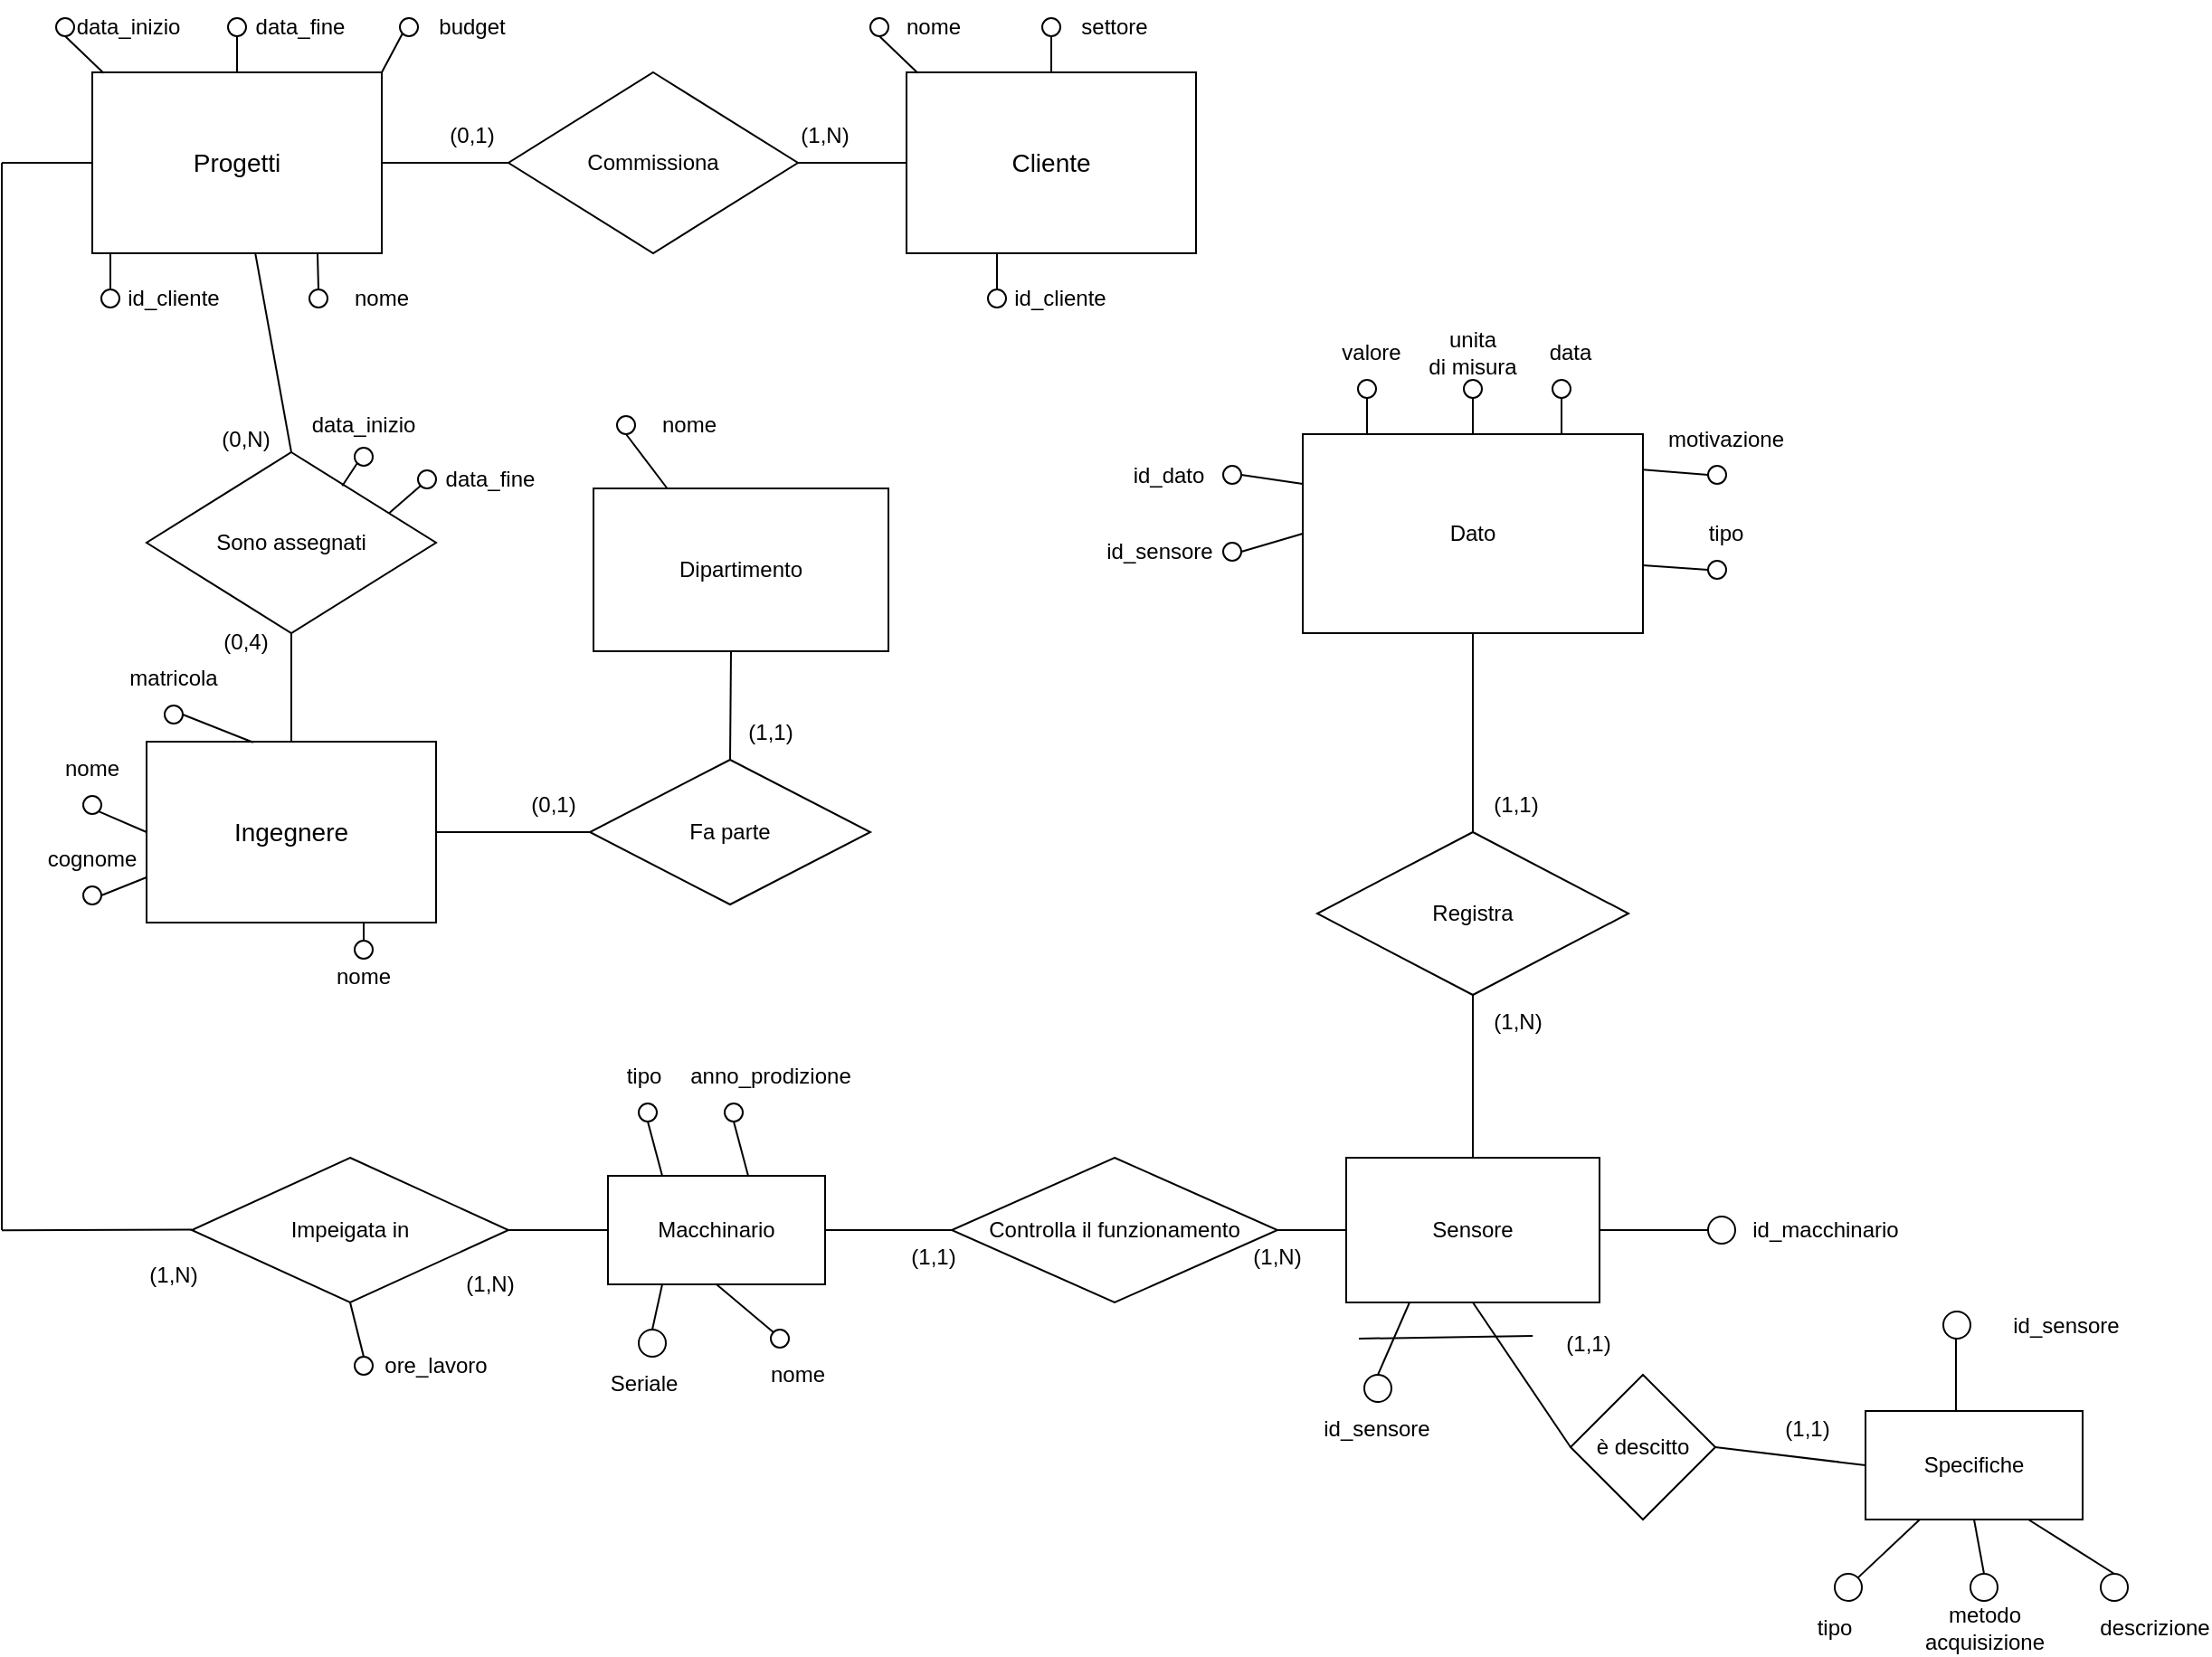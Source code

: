 <mxfile version="27.1.0">
  <diagram id="R2lEEEUBdFMjLlhIrx00" name="Page-1">
    <mxGraphModel dx="995" dy="1260" grid="1" gridSize="10" guides="1" tooltips="1" connect="1" arrows="1" fold="1" page="1" pageScale="1" pageWidth="850" pageHeight="1100" math="0" shadow="0" extFonts="Permanent Marker^https://fonts.googleapis.com/css?family=Permanent+Marker">
      <root>
        <mxCell id="0" />
        <mxCell id="1" parent="0" />
        <mxCell id="xODlBGkNjqvj4CVomSPa-1" value="&lt;font style=&quot;font-size: 14px;&quot;&gt;Progetti&lt;/font&gt;" style="rounded=0;whiteSpace=wrap;html=1;" parent="1" vertex="1">
          <mxGeometry x="60" y="50" width="160" height="100" as="geometry" />
        </mxCell>
        <mxCell id="xODlBGkNjqvj4CVomSPa-5" value="" style="ellipse;whiteSpace=wrap;html=1;aspect=fixed;fillColor=light-dark(#FFFFFF,#FFFFFF);" parent="1" vertex="1">
          <mxGeometry x="180" y="170" width="10" height="10" as="geometry" />
        </mxCell>
        <mxCell id="xODlBGkNjqvj4CVomSPa-7" value="" style="endArrow=none;html=1;rounded=0;entryX=0.5;entryY=0;entryDx=0;entryDy=0;exitX=0.778;exitY=0.997;exitDx=0;exitDy=0;exitPerimeter=0;" parent="1" source="xODlBGkNjqvj4CVomSPa-1" target="xODlBGkNjqvj4CVomSPa-5" edge="1">
          <mxGeometry width="50" height="50" relative="1" as="geometry">
            <mxPoint x="180" y="150" as="sourcePoint" />
            <mxPoint x="230" y="100" as="targetPoint" />
          </mxGeometry>
        </mxCell>
        <mxCell id="xODlBGkNjqvj4CVomSPa-8" value="nome" style="text;html=1;align=center;verticalAlign=middle;whiteSpace=wrap;rounded=0;" parent="1" vertex="1">
          <mxGeometry x="190" y="160" width="60" height="30" as="geometry" />
        </mxCell>
        <mxCell id="xODlBGkNjqvj4CVomSPa-9" value="" style="ellipse;whiteSpace=wrap;html=1;aspect=fixed;fillColor=light-dark(#FFFFFF,transparent);" parent="1" vertex="1">
          <mxGeometry x="40" y="20" width="10" height="10" as="geometry" />
        </mxCell>
        <mxCell id="xODlBGkNjqvj4CVomSPa-10" value="data_inizio" style="text;html=1;align=center;verticalAlign=middle;whiteSpace=wrap;rounded=0;" parent="1" vertex="1">
          <mxGeometry x="50" y="10" width="60" height="30" as="geometry" />
        </mxCell>
        <mxCell id="xODlBGkNjqvj4CVomSPa-11" value="" style="endArrow=none;html=1;rounded=0;entryX=0.039;entryY=0.004;entryDx=0;entryDy=0;entryPerimeter=0;exitX=0.5;exitY=1;exitDx=0;exitDy=0;" parent="1" source="xODlBGkNjqvj4CVomSPa-9" target="xODlBGkNjqvj4CVomSPa-1" edge="1">
          <mxGeometry width="50" height="50" relative="1" as="geometry">
            <mxPoint x="170" y="110" as="sourcePoint" />
            <mxPoint x="220" y="60" as="targetPoint" />
          </mxGeometry>
        </mxCell>
        <mxCell id="xODlBGkNjqvj4CVomSPa-12" value="" style="ellipse;whiteSpace=wrap;html=1;aspect=fixed;fillColor=light-dark(#FFFFFF,transparent);" parent="1" vertex="1">
          <mxGeometry x="135" y="20" width="10" height="10" as="geometry" />
        </mxCell>
        <mxCell id="xODlBGkNjqvj4CVomSPa-17" value="" style="endArrow=none;html=1;rounded=0;entryX=0.5;entryY=1;entryDx=0;entryDy=0;exitX=0.5;exitY=0;exitDx=0;exitDy=0;" parent="1" source="xODlBGkNjqvj4CVomSPa-1" target="xODlBGkNjqvj4CVomSPa-12" edge="1">
          <mxGeometry width="50" height="50" relative="1" as="geometry">
            <mxPoint x="140" y="70" as="sourcePoint" />
            <mxPoint x="190" y="20" as="targetPoint" />
          </mxGeometry>
        </mxCell>
        <mxCell id="xODlBGkNjqvj4CVomSPa-18" value="data_fine" style="text;html=1;align=center;verticalAlign=middle;whiteSpace=wrap;rounded=0;" parent="1" vertex="1">
          <mxGeometry x="145" y="10" width="60" height="30" as="geometry" />
        </mxCell>
        <mxCell id="xODlBGkNjqvj4CVomSPa-19" value="" style="ellipse;whiteSpace=wrap;html=1;aspect=fixed;fillColor=light-dark(#FFFFFF,transparent);" parent="1" vertex="1">
          <mxGeometry x="230" y="20" width="10" height="10" as="geometry" />
        </mxCell>
        <mxCell id="xODlBGkNjqvj4CVomSPa-20" value="" style="endArrow=none;html=1;rounded=0;entryX=0;entryY=1;entryDx=0;entryDy=0;" parent="1" target="xODlBGkNjqvj4CVomSPa-19" edge="1">
          <mxGeometry width="50" height="50" relative="1" as="geometry">
            <mxPoint x="220" y="50" as="sourcePoint" />
            <mxPoint x="250" y="30" as="targetPoint" />
          </mxGeometry>
        </mxCell>
        <mxCell id="xODlBGkNjqvj4CVomSPa-21" value="budget" style="text;html=1;align=center;verticalAlign=middle;whiteSpace=wrap;rounded=0;" parent="1" vertex="1">
          <mxGeometry x="240" y="10" width="60" height="30" as="geometry" />
        </mxCell>
        <mxCell id="xODlBGkNjqvj4CVomSPa-22" value="" style="ellipse;whiteSpace=wrap;html=1;aspect=fixed;fillColor=light-dark(#FFFFFF,transparent);" parent="1" vertex="1">
          <mxGeometry x="65" y="170" width="10" height="10" as="geometry" />
        </mxCell>
        <mxCell id="xODlBGkNjqvj4CVomSPa-23" value="id_cliente" style="text;html=1;align=center;verticalAlign=middle;whiteSpace=wrap;rounded=0;" parent="1" vertex="1">
          <mxGeometry x="75" y="160" width="60" height="30" as="geometry" />
        </mxCell>
        <mxCell id="xODlBGkNjqvj4CVomSPa-24" value="" style="endArrow=none;html=1;rounded=0;exitX=0.5;exitY=0;exitDx=0;exitDy=0;" parent="1" source="xODlBGkNjqvj4CVomSPa-22" edge="1">
          <mxGeometry width="50" height="50" relative="1" as="geometry">
            <mxPoint x="50" y="200" as="sourcePoint" />
            <mxPoint x="70" y="150" as="targetPoint" />
          </mxGeometry>
        </mxCell>
        <mxCell id="xODlBGkNjqvj4CVomSPa-25" value="Commissiona" style="rhombus;whiteSpace=wrap;html=1;" parent="1" vertex="1">
          <mxGeometry x="290" y="50" width="160" height="100" as="geometry" />
        </mxCell>
        <mxCell id="xODlBGkNjqvj4CVomSPa-26" value="" style="endArrow=none;html=1;rounded=0;entryX=0;entryY=0.5;entryDx=0;entryDy=0;" parent="1" source="xODlBGkNjqvj4CVomSPa-1" target="xODlBGkNjqvj4CVomSPa-25" edge="1">
          <mxGeometry width="50" height="50" relative="1" as="geometry">
            <mxPoint x="480" y="230" as="sourcePoint" />
            <mxPoint x="530" y="180" as="targetPoint" />
          </mxGeometry>
        </mxCell>
        <mxCell id="xODlBGkNjqvj4CVomSPa-30" value="(0,1)" style="text;strokeColor=none;align=center;fillColor=none;html=1;verticalAlign=middle;whiteSpace=wrap;rounded=0;" parent="1" vertex="1">
          <mxGeometry x="240" y="70" width="60" height="30" as="geometry" />
        </mxCell>
        <mxCell id="xODlBGkNjqvj4CVomSPa-31" value="&lt;span style=&quot;font-size: 14px;&quot;&gt;Cliente&lt;/span&gt;" style="rounded=0;whiteSpace=wrap;html=1;" parent="1" vertex="1">
          <mxGeometry x="510" y="50" width="160" height="100" as="geometry" />
        </mxCell>
        <mxCell id="xODlBGkNjqvj4CVomSPa-35" value="" style="ellipse;whiteSpace=wrap;html=1;aspect=fixed;fillColor=light-dark(#FFFFFF,transparent);" parent="1" vertex="1">
          <mxGeometry x="490" y="20" width="10" height="10" as="geometry" />
        </mxCell>
        <mxCell id="xODlBGkNjqvj4CVomSPa-36" value="" style="endArrow=none;html=1;rounded=0;entryX=0.039;entryY=0.004;entryDx=0;entryDy=0;entryPerimeter=0;exitX=0.5;exitY=1;exitDx=0;exitDy=0;" parent="1" source="xODlBGkNjqvj4CVomSPa-35" target="xODlBGkNjqvj4CVomSPa-31" edge="1">
          <mxGeometry width="50" height="50" relative="1" as="geometry">
            <mxPoint x="620" y="110" as="sourcePoint" />
            <mxPoint x="670" y="60" as="targetPoint" />
          </mxGeometry>
        </mxCell>
        <mxCell id="xODlBGkNjqvj4CVomSPa-37" value="" style="ellipse;whiteSpace=wrap;html=1;aspect=fixed;fillColor=light-dark(#FFFFFF,transparent);" parent="1" vertex="1">
          <mxGeometry x="585" y="20" width="10" height="10" as="geometry" />
        </mxCell>
        <mxCell id="xODlBGkNjqvj4CVomSPa-38" value="" style="endArrow=none;html=1;rounded=0;entryX=0.5;entryY=1;entryDx=0;entryDy=0;exitX=0.5;exitY=0;exitDx=0;exitDy=0;" parent="1" source="xODlBGkNjqvj4CVomSPa-31" target="xODlBGkNjqvj4CVomSPa-37" edge="1">
          <mxGeometry width="50" height="50" relative="1" as="geometry">
            <mxPoint x="590" y="70" as="sourcePoint" />
            <mxPoint x="640" y="20" as="targetPoint" />
          </mxGeometry>
        </mxCell>
        <mxCell id="xODlBGkNjqvj4CVomSPa-41" value="" style="ellipse;whiteSpace=wrap;html=1;aspect=fixed;fillColor=light-dark(#FFFFFF,#FFFFFF);" parent="1" vertex="1">
          <mxGeometry x="555" y="170" width="10" height="10" as="geometry" />
        </mxCell>
        <mxCell id="xODlBGkNjqvj4CVomSPa-42" value="id_cliente" style="text;html=1;align=center;verticalAlign=middle;whiteSpace=wrap;rounded=0;" parent="1" vertex="1">
          <mxGeometry x="565" y="160" width="60" height="30" as="geometry" />
        </mxCell>
        <mxCell id="xODlBGkNjqvj4CVomSPa-43" value="" style="endArrow=none;html=1;rounded=0;exitX=0.5;exitY=0;exitDx=0;exitDy=0;" parent="1" source="xODlBGkNjqvj4CVomSPa-41" edge="1">
          <mxGeometry width="50" height="50" relative="1" as="geometry">
            <mxPoint x="540" y="200" as="sourcePoint" />
            <mxPoint x="560" y="150" as="targetPoint" />
          </mxGeometry>
        </mxCell>
        <mxCell id="xODlBGkNjqvj4CVomSPa-44" value="nome" style="text;html=1;align=center;verticalAlign=middle;whiteSpace=wrap;rounded=0;" parent="1" vertex="1">
          <mxGeometry x="495" y="10" width="60" height="30" as="geometry" />
        </mxCell>
        <mxCell id="xODlBGkNjqvj4CVomSPa-45" value="settore" style="text;html=1;align=center;verticalAlign=middle;whiteSpace=wrap;rounded=0;" parent="1" vertex="1">
          <mxGeometry x="595" y="10" width="60" height="30" as="geometry" />
        </mxCell>
        <mxCell id="xODlBGkNjqvj4CVomSPa-46" value="" style="endArrow=none;html=1;rounded=0;entryX=1;entryY=0.5;entryDx=0;entryDy=0;exitX=0;exitY=0.5;exitDx=0;exitDy=0;" parent="1" source="xODlBGkNjqvj4CVomSPa-31" target="xODlBGkNjqvj4CVomSPa-25" edge="1">
          <mxGeometry width="50" height="50" relative="1" as="geometry">
            <mxPoint x="510" y="235" as="sourcePoint" />
            <mxPoint x="480" y="105" as="targetPoint" />
          </mxGeometry>
        </mxCell>
        <mxCell id="xODlBGkNjqvj4CVomSPa-47" value="(1,N)" style="text;strokeColor=none;align=center;fillColor=none;html=1;verticalAlign=middle;whiteSpace=wrap;rounded=0;" parent="1" vertex="1">
          <mxGeometry x="435" y="70" width="60" height="30" as="geometry" />
        </mxCell>
        <mxCell id="xODlBGkNjqvj4CVomSPa-49" value="Sono assegnati" style="rhombus;whiteSpace=wrap;html=1;" parent="1" vertex="1">
          <mxGeometry x="90" y="260" width="160" height="100" as="geometry" />
        </mxCell>
        <mxCell id="xODlBGkNjqvj4CVomSPa-52" value="" style="endArrow=none;html=1;rounded=0;exitX=0.5;exitY=0;exitDx=0;exitDy=0;entryX=0.563;entryY=0.999;entryDx=0;entryDy=0;entryPerimeter=0;" parent="1" source="xODlBGkNjqvj4CVomSPa-49" target="xODlBGkNjqvj4CVomSPa-1" edge="1">
          <mxGeometry width="50" height="50" relative="1" as="geometry">
            <mxPoint x="290" y="220" as="sourcePoint" />
            <mxPoint x="340" y="170" as="targetPoint" />
          </mxGeometry>
        </mxCell>
        <mxCell id="xODlBGkNjqvj4CVomSPa-53" value="&lt;span style=&quot;font-size: 14px;&quot;&gt;Ingegnere&lt;/span&gt;" style="rounded=0;whiteSpace=wrap;html=1;" parent="1" vertex="1">
          <mxGeometry x="90" y="420" width="160" height="100" as="geometry" />
        </mxCell>
        <mxCell id="xODlBGkNjqvj4CVomSPa-54" value="" style="ellipse;whiteSpace=wrap;html=1;aspect=fixed;fillColor=light-dark(#FFFFFF,transparent);" parent="1" vertex="1">
          <mxGeometry x="55" y="450" width="10" height="10" as="geometry" />
        </mxCell>
        <mxCell id="xODlBGkNjqvj4CVomSPa-55" value="" style="endArrow=none;html=1;rounded=0;entryX=0;entryY=0.5;entryDx=0;entryDy=0;exitX=1;exitY=1;exitDx=0;exitDy=0;" parent="1" source="xODlBGkNjqvj4CVomSPa-54" target="xODlBGkNjqvj4CVomSPa-53" edge="1">
          <mxGeometry width="50" height="50" relative="1" as="geometry">
            <mxPoint x="180" y="480" as="sourcePoint" />
            <mxPoint x="230" y="430" as="targetPoint" />
          </mxGeometry>
        </mxCell>
        <mxCell id="xODlBGkNjqvj4CVomSPa-56" value="" style="ellipse;whiteSpace=wrap;html=1;aspect=fixed;fillColor=light-dark(#FFFFFF,transparent);" parent="1" vertex="1">
          <mxGeometry x="55" y="500" width="10" height="10" as="geometry" />
        </mxCell>
        <mxCell id="xODlBGkNjqvj4CVomSPa-57" value="" style="endArrow=none;html=1;rounded=0;entryX=1;entryY=0.5;entryDx=0;entryDy=0;exitX=0;exitY=0.75;exitDx=0;exitDy=0;" parent="1" source="xODlBGkNjqvj4CVomSPa-53" target="xODlBGkNjqvj4CVomSPa-56" edge="1">
          <mxGeometry width="50" height="50" relative="1" as="geometry">
            <mxPoint x="150" y="440" as="sourcePoint" />
            <mxPoint x="200" y="390" as="targetPoint" />
          </mxGeometry>
        </mxCell>
        <mxCell id="xODlBGkNjqvj4CVomSPa-58" value="" style="ellipse;whiteSpace=wrap;html=1;aspect=fixed;fillColor=light-dark(#FFFFFF,#FFFFFF);" parent="1" vertex="1">
          <mxGeometry x="100" y="400" width="10" height="10" as="geometry" />
        </mxCell>
        <mxCell id="xODlBGkNjqvj4CVomSPa-59" value="" style="endArrow=none;html=1;rounded=0;entryX=0.361;entryY=0.004;entryDx=0;entryDy=0;entryPerimeter=0;exitX=1;exitY=0.5;exitDx=0;exitDy=0;" parent="1" source="xODlBGkNjqvj4CVomSPa-58" edge="1">
          <mxGeometry width="50" height="50" relative="1" as="geometry">
            <mxPoint x="150" y="400" as="sourcePoint" />
            <mxPoint x="148.88" y="420.4" as="targetPoint" />
          </mxGeometry>
        </mxCell>
        <mxCell id="xODlBGkNjqvj4CVomSPa-60" value="" style="endArrow=none;html=1;rounded=0;entryX=0.5;entryY=1;entryDx=0;entryDy=0;exitX=0.5;exitY=0;exitDx=0;exitDy=0;" parent="1" source="xODlBGkNjqvj4CVomSPa-53" target="xODlBGkNjqvj4CVomSPa-49" edge="1">
          <mxGeometry width="50" height="50" relative="1" as="geometry">
            <mxPoint x="150" y="380" as="sourcePoint" />
            <mxPoint x="200" y="330" as="targetPoint" />
          </mxGeometry>
        </mxCell>
        <mxCell id="xODlBGkNjqvj4CVomSPa-63" value="nome" style="text;html=1;align=center;verticalAlign=middle;whiteSpace=wrap;rounded=0;" parent="1" vertex="1">
          <mxGeometry x="30" y="420" width="60" height="30" as="geometry" />
        </mxCell>
        <mxCell id="xODlBGkNjqvj4CVomSPa-64" value="cognome" style="text;html=1;align=center;verticalAlign=middle;whiteSpace=wrap;rounded=0;" parent="1" vertex="1">
          <mxGeometry x="30" y="470" width="60" height="30" as="geometry" />
        </mxCell>
        <mxCell id="xODlBGkNjqvj4CVomSPa-65" value="matricola" style="text;html=1;align=center;verticalAlign=middle;whiteSpace=wrap;rounded=0;" parent="1" vertex="1">
          <mxGeometry x="75" y="370" width="60" height="30" as="geometry" />
        </mxCell>
        <mxCell id="xODlBGkNjqvj4CVomSPa-66" value="" style="ellipse;whiteSpace=wrap;html=1;aspect=fixed;fillColor=none;" parent="1" vertex="1">
          <mxGeometry x="205" y="530" width="10" height="10" as="geometry" />
        </mxCell>
        <mxCell id="xODlBGkNjqvj4CVomSPa-67" value="" style="endArrow=none;html=1;rounded=0;exitX=0.5;exitY=0;exitDx=0;exitDy=0;" parent="1" source="xODlBGkNjqvj4CVomSPa-66" edge="1">
          <mxGeometry width="50" height="50" relative="1" as="geometry">
            <mxPoint x="190" y="570" as="sourcePoint" />
            <mxPoint x="210" y="520" as="targetPoint" />
          </mxGeometry>
        </mxCell>
        <mxCell id="xODlBGkNjqvj4CVomSPa-68" value="nome" style="text;html=1;align=center;verticalAlign=middle;whiteSpace=wrap;rounded=0;" parent="1" vertex="1">
          <mxGeometry x="180" y="535" width="60" height="30" as="geometry" />
        </mxCell>
        <mxCell id="xODlBGkNjqvj4CVomSPa-69" value="Fa parte" style="rhombus;whiteSpace=wrap;html=1;" parent="1" vertex="1">
          <mxGeometry x="335" y="430" width="155" height="80" as="geometry" />
        </mxCell>
        <mxCell id="xODlBGkNjqvj4CVomSPa-70" value="" style="endArrow=none;html=1;rounded=0;exitX=1;exitY=0.5;exitDx=0;exitDy=0;entryX=0;entryY=0.5;entryDx=0;entryDy=0;" parent="1" source="xODlBGkNjqvj4CVomSPa-53" target="xODlBGkNjqvj4CVomSPa-69" edge="1">
          <mxGeometry width="50" height="50" relative="1" as="geometry">
            <mxPoint x="260" y="490" as="sourcePoint" />
            <mxPoint x="310" y="440" as="targetPoint" />
          </mxGeometry>
        </mxCell>
        <mxCell id="xODlBGkNjqvj4CVomSPa-71" value="" style="endArrow=none;html=1;rounded=0;exitX=0.5;exitY=0;exitDx=0;exitDy=0;" parent="1" source="xODlBGkNjqvj4CVomSPa-69" edge="1">
          <mxGeometry width="50" height="50" relative="1" as="geometry">
            <mxPoint x="450" y="380" as="sourcePoint" />
            <mxPoint x="413" y="370" as="targetPoint" />
          </mxGeometry>
        </mxCell>
        <mxCell id="xODlBGkNjqvj4CVomSPa-72" value="Dipartimento" style="rounded=0;whiteSpace=wrap;html=1;" parent="1" vertex="1">
          <mxGeometry x="337" y="280" width="163" height="90" as="geometry" />
        </mxCell>
        <mxCell id="xODlBGkNjqvj4CVomSPa-73" value="" style="ellipse;whiteSpace=wrap;html=1;aspect=fixed;fillColor=light-dark(#FFFFFF,#FFFFFF);" parent="1" vertex="1">
          <mxGeometry x="350" y="240" width="10" height="10" as="geometry" />
        </mxCell>
        <mxCell id="xODlBGkNjqvj4CVomSPa-74" value="nome" style="text;html=1;align=center;verticalAlign=middle;whiteSpace=wrap;rounded=0;" parent="1" vertex="1">
          <mxGeometry x="359.5" y="230" width="60" height="30" as="geometry" />
        </mxCell>
        <mxCell id="xODlBGkNjqvj4CVomSPa-75" value="" style="endArrow=none;html=1;rounded=0;entryX=0.5;entryY=1;entryDx=0;entryDy=0;exitX=0.25;exitY=0;exitDx=0;exitDy=0;" parent="1" source="xODlBGkNjqvj4CVomSPa-72" target="xODlBGkNjqvj4CVomSPa-73" edge="1">
          <mxGeometry width="50" height="50" relative="1" as="geometry">
            <mxPoint x="320" y="300" as="sourcePoint" />
            <mxPoint x="370" y="250" as="targetPoint" />
          </mxGeometry>
        </mxCell>
        <mxCell id="xODlBGkNjqvj4CVomSPa-81" value="" style="endArrow=none;html=1;rounded=0;" parent="1" edge="1">
          <mxGeometry width="50" height="50" relative="1" as="geometry">
            <mxPoint x="10" y="100" as="sourcePoint" />
            <mxPoint x="60" y="100" as="targetPoint" />
          </mxGeometry>
        </mxCell>
        <mxCell id="xODlBGkNjqvj4CVomSPa-82" value="" style="endArrow=none;html=1;rounded=0;" parent="1" edge="1">
          <mxGeometry width="50" height="50" relative="1" as="geometry">
            <mxPoint x="10" y="690" as="sourcePoint" />
            <mxPoint x="10" y="100" as="targetPoint" />
          </mxGeometry>
        </mxCell>
        <mxCell id="xODlBGkNjqvj4CVomSPa-83" value="" style="endArrow=none;html=1;rounded=0;" parent="1" edge="1">
          <mxGeometry width="50" height="50" relative="1" as="geometry">
            <mxPoint x="10" y="690.18" as="sourcePoint" />
            <mxPoint x="115" y="689.8" as="targetPoint" />
          </mxGeometry>
        </mxCell>
        <mxCell id="xODlBGkNjqvj4CVomSPa-84" value="Impeigata in" style="rhombus;whiteSpace=wrap;html=1;" parent="1" vertex="1">
          <mxGeometry x="115" y="650" width="175" height="80" as="geometry" />
        </mxCell>
        <mxCell id="xODlBGkNjqvj4CVomSPa-85" value="Macchinario" style="rounded=0;whiteSpace=wrap;html=1;" parent="1" vertex="1">
          <mxGeometry x="345" y="660" width="120" height="60" as="geometry" />
        </mxCell>
        <mxCell id="xODlBGkNjqvj4CVomSPa-87" value="" style="endArrow=none;html=1;rounded=0;exitX=1;exitY=0.5;exitDx=0;exitDy=0;entryX=0;entryY=0.5;entryDx=0;entryDy=0;" parent="1" source="xODlBGkNjqvj4CVomSPa-84" target="xODlBGkNjqvj4CVomSPa-85" edge="1">
          <mxGeometry width="50" height="50" relative="1" as="geometry">
            <mxPoint x="290" y="700" as="sourcePoint" />
            <mxPoint x="340" y="650" as="targetPoint" />
          </mxGeometry>
        </mxCell>
        <mxCell id="xODlBGkNjqvj4CVomSPa-88" value="" style="endArrow=none;html=1;rounded=0;entryX=0.5;entryY=1;entryDx=0;entryDy=0;" parent="1" target="xODlBGkNjqvj4CVomSPa-84" edge="1">
          <mxGeometry width="50" height="50" relative="1" as="geometry">
            <mxPoint x="210" y="760" as="sourcePoint" />
            <mxPoint x="205" y="730" as="targetPoint" />
          </mxGeometry>
        </mxCell>
        <mxCell id="xODlBGkNjqvj4CVomSPa-91" value="" style="ellipse;whiteSpace=wrap;html=1;aspect=fixed;fillColor=light-dark(#FFFFFF,transparent);" parent="1" vertex="1">
          <mxGeometry x="205" y="760" width="10" height="10" as="geometry" />
        </mxCell>
        <mxCell id="xODlBGkNjqvj4CVomSPa-92" value="ore_lavoro" style="text;html=1;align=center;verticalAlign=middle;whiteSpace=wrap;rounded=0;" parent="1" vertex="1">
          <mxGeometry x="220" y="750" width="60" height="30" as="geometry" />
        </mxCell>
        <mxCell id="xODlBGkNjqvj4CVomSPa-100" value="" style="ellipse;whiteSpace=wrap;html=1;aspect=fixed;fillColor=light-dark(#FFFFFF,#FFFFFF);" parent="1" vertex="1">
          <mxGeometry x="362" y="745" width="15" height="15" as="geometry" />
        </mxCell>
        <mxCell id="xODlBGkNjqvj4CVomSPa-101" value="Seriale" style="text;html=1;align=center;verticalAlign=middle;whiteSpace=wrap;rounded=0;" parent="1" vertex="1">
          <mxGeometry x="335" y="760" width="60" height="30" as="geometry" />
        </mxCell>
        <mxCell id="xODlBGkNjqvj4CVomSPa-102" value="" style="endArrow=none;html=1;rounded=0;entryX=0.25;entryY=1;entryDx=0;entryDy=0;exitX=0.5;exitY=0;exitDx=0;exitDy=0;" parent="1" source="xODlBGkNjqvj4CVomSPa-100" target="xODlBGkNjqvj4CVomSPa-85" edge="1">
          <mxGeometry width="50" height="50" relative="1" as="geometry">
            <mxPoint x="330" y="770" as="sourcePoint" />
            <mxPoint x="380" y="720" as="targetPoint" />
          </mxGeometry>
        </mxCell>
        <mxCell id="xODlBGkNjqvj4CVomSPa-103" value="" style="ellipse;whiteSpace=wrap;html=1;aspect=fixed;fillColor=light-dark(#FFFFFF,transparent);" parent="1" vertex="1">
          <mxGeometry x="435" y="745" width="10" height="10" as="geometry" />
        </mxCell>
        <mxCell id="xODlBGkNjqvj4CVomSPa-104" value="nome" style="text;html=1;align=center;verticalAlign=middle;whiteSpace=wrap;rounded=0;" parent="1" vertex="1">
          <mxGeometry x="420" y="755" width="60" height="30" as="geometry" />
        </mxCell>
        <mxCell id="xODlBGkNjqvj4CVomSPa-105" value="" style="endArrow=none;html=1;rounded=0;entryX=0.5;entryY=1;entryDx=0;entryDy=0;exitX=0;exitY=0;exitDx=0;exitDy=0;" parent="1" source="xODlBGkNjqvj4CVomSPa-103" target="xODlBGkNjqvj4CVomSPa-85" edge="1">
          <mxGeometry width="50" height="50" relative="1" as="geometry">
            <mxPoint x="420" y="750" as="sourcePoint" />
            <mxPoint x="430" y="720" as="targetPoint" />
          </mxGeometry>
        </mxCell>
        <mxCell id="xODlBGkNjqvj4CVomSPa-107" value="" style="ellipse;whiteSpace=wrap;html=1;aspect=fixed;fillColor=light-dark(#FFFFFF,transparent);" parent="1" vertex="1">
          <mxGeometry x="362" y="620" width="10" height="10" as="geometry" />
        </mxCell>
        <mxCell id="xODlBGkNjqvj4CVomSPa-108" value="" style="endArrow=none;html=1;rounded=0;entryX=0.5;entryY=1;entryDx=0;entryDy=0;exitX=0.25;exitY=0;exitDx=0;exitDy=0;" parent="1" source="xODlBGkNjqvj4CVomSPa-85" target="xODlBGkNjqvj4CVomSPa-107" edge="1">
          <mxGeometry width="50" height="50" relative="1" as="geometry">
            <mxPoint x="340" y="670" as="sourcePoint" />
            <mxPoint x="390" y="620" as="targetPoint" />
          </mxGeometry>
        </mxCell>
        <mxCell id="xODlBGkNjqvj4CVomSPa-109" value="tipo" style="text;strokeColor=none;align=center;fillColor=none;html=1;verticalAlign=middle;whiteSpace=wrap;rounded=0;" parent="1" vertex="1">
          <mxGeometry x="335" y="590" width="60" height="30" as="geometry" />
        </mxCell>
        <mxCell id="xODlBGkNjqvj4CVomSPa-112" value="" style="ellipse;whiteSpace=wrap;html=1;aspect=fixed;fillColor=light-dark(#FFFFFF,transparent);" parent="1" vertex="1">
          <mxGeometry x="409.5" y="620" width="10" height="10" as="geometry" />
        </mxCell>
        <mxCell id="xODlBGkNjqvj4CVomSPa-113" value="" style="endArrow=none;html=1;rounded=0;entryX=0.5;entryY=1;entryDx=0;entryDy=0;exitX=0.25;exitY=0;exitDx=0;exitDy=0;" parent="1" target="xODlBGkNjqvj4CVomSPa-112" edge="1">
          <mxGeometry width="50" height="50" relative="1" as="geometry">
            <mxPoint x="422.5" y="660" as="sourcePoint" />
            <mxPoint x="437.5" y="620" as="targetPoint" />
          </mxGeometry>
        </mxCell>
        <mxCell id="xODlBGkNjqvj4CVomSPa-114" value="anno_prodizione" style="text;strokeColor=none;align=center;fillColor=none;html=1;verticalAlign=middle;whiteSpace=wrap;rounded=0;" parent="1" vertex="1">
          <mxGeometry x="405" y="590" width="60" height="30" as="geometry" />
        </mxCell>
        <mxCell id="xODlBGkNjqvj4CVomSPa-115" value="Controlla il funzionamento" style="rhombus;whiteSpace=wrap;html=1;" parent="1" vertex="1">
          <mxGeometry x="535" y="650" width="180" height="80" as="geometry" />
        </mxCell>
        <mxCell id="xODlBGkNjqvj4CVomSPa-116" value="" style="endArrow=none;html=1;rounded=0;entryX=0;entryY=0.5;entryDx=0;entryDy=0;exitX=1;exitY=0.5;exitDx=0;exitDy=0;" parent="1" source="xODlBGkNjqvj4CVomSPa-85" target="xODlBGkNjqvj4CVomSPa-115" edge="1">
          <mxGeometry width="50" height="50" relative="1" as="geometry">
            <mxPoint x="450" y="710" as="sourcePoint" />
            <mxPoint x="500" y="660" as="targetPoint" />
          </mxGeometry>
        </mxCell>
        <mxCell id="xODlBGkNjqvj4CVomSPa-117" value="Sensore" style="rounded=0;whiteSpace=wrap;html=1;" parent="1" vertex="1">
          <mxGeometry x="753" y="650" width="140" height="80" as="geometry" />
        </mxCell>
        <mxCell id="xODlBGkNjqvj4CVomSPa-118" value="" style="endArrow=none;html=1;rounded=0;exitX=1;exitY=0.5;exitDx=0;exitDy=0;entryX=0;entryY=0.5;entryDx=0;entryDy=0;" parent="1" source="xODlBGkNjqvj4CVomSPa-115" target="xODlBGkNjqvj4CVomSPa-117" edge="1">
          <mxGeometry width="50" height="50" relative="1" as="geometry">
            <mxPoint x="750" y="720" as="sourcePoint" />
            <mxPoint x="800" y="670" as="targetPoint" />
          </mxGeometry>
        </mxCell>
        <mxCell id="xODlBGkNjqvj4CVomSPa-119" value="" style="ellipse;whiteSpace=wrap;html=1;aspect=fixed;fillColor=light-dark(#FFFFFF,#FFFFFF);" parent="1" vertex="1">
          <mxGeometry x="763" y="770" width="15" height="15" as="geometry" />
        </mxCell>
        <mxCell id="xODlBGkNjqvj4CVomSPa-120" value="id_sensore" style="text;html=1;align=center;verticalAlign=middle;whiteSpace=wrap;rounded=0;" parent="1" vertex="1">
          <mxGeometry x="740" y="785" width="60" height="30" as="geometry" />
        </mxCell>
        <mxCell id="xODlBGkNjqvj4CVomSPa-121" value="" style="endArrow=none;html=1;rounded=0;entryX=0.25;entryY=1;entryDx=0;entryDy=0;exitX=0.5;exitY=0;exitDx=0;exitDy=0;" parent="1" source="xODlBGkNjqvj4CVomSPa-119" target="xODlBGkNjqvj4CVomSPa-117" edge="1">
          <mxGeometry width="50" height="50" relative="1" as="geometry">
            <mxPoint x="773" y="780" as="sourcePoint" />
            <mxPoint x="823" y="730" as="targetPoint" />
          </mxGeometry>
        </mxCell>
        <mxCell id="xODlBGkNjqvj4CVomSPa-125" value="" style="ellipse;whiteSpace=wrap;html=1;aspect=fixed;fillColor=light-dark(#FFFFFF,transparent);" parent="1" vertex="1">
          <mxGeometry x="1023" y="880" width="15" height="15" as="geometry" />
        </mxCell>
        <mxCell id="xODlBGkNjqvj4CVomSPa-127" value="tipo" style="text;html=1;align=center;verticalAlign=middle;whiteSpace=wrap;rounded=0;" parent="1" vertex="1">
          <mxGeometry x="993" y="895" width="60" height="30" as="geometry" />
        </mxCell>
        <mxCell id="xODlBGkNjqvj4CVomSPa-129" value="" style="ellipse;whiteSpace=wrap;html=1;aspect=fixed;fillColor=light-dark(#FFFFFF,transparent);" parent="1" vertex="1">
          <mxGeometry x="1098" y="880" width="15" height="15" as="geometry" />
        </mxCell>
        <mxCell id="xODlBGkNjqvj4CVomSPa-130" value="metodo&lt;div&gt;acquisizione&lt;/div&gt;" style="text;html=1;align=center;verticalAlign=middle;whiteSpace=wrap;rounded=0;" parent="1" vertex="1">
          <mxGeometry x="1075.5" y="895" width="60" height="30" as="geometry" />
        </mxCell>
        <mxCell id="xODlBGkNjqvj4CVomSPa-132" value="" style="ellipse;whiteSpace=wrap;html=1;aspect=fixed;fillColor=light-dark(#FFFFFF,transparent);" parent="1" vertex="1">
          <mxGeometry x="1170" y="880" width="15" height="15" as="geometry" />
        </mxCell>
        <mxCell id="xODlBGkNjqvj4CVomSPa-133" value="descrizione" style="text;html=1;align=center;verticalAlign=middle;whiteSpace=wrap;rounded=0;" parent="1" vertex="1">
          <mxGeometry x="1170" y="895" width="60" height="30" as="geometry" />
        </mxCell>
        <mxCell id="xODlBGkNjqvj4CVomSPa-134" value="" style="ellipse;whiteSpace=wrap;html=1;aspect=fixed;fillColor=none;" parent="1" vertex="1">
          <mxGeometry x="953" y="682.5" width="15" height="15" as="geometry" />
        </mxCell>
        <mxCell id="xODlBGkNjqvj4CVomSPa-135" value="id_macchinario" style="text;html=1;align=center;verticalAlign=middle;whiteSpace=wrap;rounded=0;" parent="1" vertex="1">
          <mxGeometry x="983" y="675" width="69.5" height="30" as="geometry" />
        </mxCell>
        <mxCell id="xODlBGkNjqvj4CVomSPa-136" value="" style="endArrow=none;html=1;rounded=0;entryX=1;entryY=0.5;entryDx=0;entryDy=0;exitX=0;exitY=0.5;exitDx=0;exitDy=0;" parent="1" source="xODlBGkNjqvj4CVomSPa-134" target="xODlBGkNjqvj4CVomSPa-117" edge="1">
          <mxGeometry width="50" height="50" relative="1" as="geometry">
            <mxPoint x="1026" y="740" as="sourcePoint" />
            <mxPoint x="1051" y="690" as="targetPoint" />
          </mxGeometry>
        </mxCell>
        <mxCell id="xODlBGkNjqvj4CVomSPa-137" value="Registra" style="rhombus;whiteSpace=wrap;html=1;" parent="1" vertex="1">
          <mxGeometry x="737" y="470" width="172" height="90" as="geometry" />
        </mxCell>
        <mxCell id="xODlBGkNjqvj4CVomSPa-138" value="" style="endArrow=none;html=1;rounded=0;entryX=0.5;entryY=1;entryDx=0;entryDy=0;exitX=0.5;exitY=0;exitDx=0;exitDy=0;" parent="1" source="xODlBGkNjqvj4CVomSPa-117" target="xODlBGkNjqvj4CVomSPa-137" edge="1">
          <mxGeometry width="50" height="50" relative="1" as="geometry">
            <mxPoint x="730" y="590" as="sourcePoint" />
            <mxPoint x="780" y="540" as="targetPoint" />
          </mxGeometry>
        </mxCell>
        <mxCell id="xODlBGkNjqvj4CVomSPa-139" value="Dato" style="rounded=0;whiteSpace=wrap;html=1;" parent="1" vertex="1">
          <mxGeometry x="729" y="250" width="188" height="110" as="geometry" />
        </mxCell>
        <mxCell id="xODlBGkNjqvj4CVomSPa-140" value="" style="endArrow=none;html=1;rounded=0;entryX=0.5;entryY=1;entryDx=0;entryDy=0;exitX=0.5;exitY=0;exitDx=0;exitDy=0;" parent="1" source="xODlBGkNjqvj4CVomSPa-137" target="xODlBGkNjqvj4CVomSPa-139" edge="1">
          <mxGeometry width="50" height="50" relative="1" as="geometry">
            <mxPoint x="780" y="410" as="sourcePoint" />
            <mxPoint x="830" y="360" as="targetPoint" />
          </mxGeometry>
        </mxCell>
        <mxCell id="xODlBGkNjqvj4CVomSPa-143" value="" style="ellipse;whiteSpace=wrap;html=1;aspect=fixed;fillColor=light-dark(#FFFFFF,transparent);" parent="1" vertex="1">
          <mxGeometry x="759.5" y="220" width="10" height="10" as="geometry" />
        </mxCell>
        <mxCell id="xODlBGkNjqvj4CVomSPa-144" value="" style="endArrow=none;html=1;rounded=0;entryX=0.5;entryY=1;entryDx=0;entryDy=0;exitX=0.5;exitY=0;exitDx=0;exitDy=0;" parent="1" target="xODlBGkNjqvj4CVomSPa-143" edge="1">
          <mxGeometry width="50" height="50" relative="1" as="geometry">
            <mxPoint x="764.5" y="250" as="sourcePoint" />
            <mxPoint x="814.5" y="220" as="targetPoint" />
          </mxGeometry>
        </mxCell>
        <mxCell id="xODlBGkNjqvj4CVomSPa-145" value="valore" style="text;html=1;align=center;verticalAlign=middle;whiteSpace=wrap;rounded=0;" parent="1" vertex="1">
          <mxGeometry x="737" y="190" width="60" height="30" as="geometry" />
        </mxCell>
        <mxCell id="xODlBGkNjqvj4CVomSPa-146" value="" style="ellipse;whiteSpace=wrap;html=1;aspect=fixed;fillColor=light-dark(#FFFFFF,transparent);" parent="1" vertex="1">
          <mxGeometry x="818" y="220" width="10" height="10" as="geometry" />
        </mxCell>
        <mxCell id="xODlBGkNjqvj4CVomSPa-147" value="" style="endArrow=none;html=1;rounded=0;entryX=0.5;entryY=1;entryDx=0;entryDy=0;exitX=0.5;exitY=0;exitDx=0;exitDy=0;" parent="1" target="xODlBGkNjqvj4CVomSPa-146" edge="1">
          <mxGeometry width="50" height="50" relative="1" as="geometry">
            <mxPoint x="823" y="250" as="sourcePoint" />
            <mxPoint x="873" y="220" as="targetPoint" />
          </mxGeometry>
        </mxCell>
        <mxCell id="xODlBGkNjqvj4CVomSPa-148" value="unita&lt;div&gt;di misura&lt;/div&gt;" style="text;html=1;align=center;verticalAlign=middle;whiteSpace=wrap;rounded=0;" parent="1" vertex="1">
          <mxGeometry x="793" y="190" width="60" height="30" as="geometry" />
        </mxCell>
        <mxCell id="xODlBGkNjqvj4CVomSPa-149" value="" style="ellipse;whiteSpace=wrap;html=1;aspect=fixed;fillColor=light-dark(#FFFFFF,transparent);" parent="1" vertex="1">
          <mxGeometry x="867" y="220" width="10" height="10" as="geometry" />
        </mxCell>
        <mxCell id="xODlBGkNjqvj4CVomSPa-150" value="" style="endArrow=none;html=1;rounded=0;entryX=0.5;entryY=1;entryDx=0;entryDy=0;exitX=0.5;exitY=0;exitDx=0;exitDy=0;" parent="1" target="xODlBGkNjqvj4CVomSPa-149" edge="1">
          <mxGeometry width="50" height="50" relative="1" as="geometry">
            <mxPoint x="872" y="250" as="sourcePoint" />
            <mxPoint x="922" y="220" as="targetPoint" />
          </mxGeometry>
        </mxCell>
        <mxCell id="xODlBGkNjqvj4CVomSPa-151" value="data" style="text;html=1;align=center;verticalAlign=middle;whiteSpace=wrap;rounded=0;" parent="1" vertex="1">
          <mxGeometry x="847" y="190" width="60" height="30" as="geometry" />
        </mxCell>
        <mxCell id="xODlBGkNjqvj4CVomSPa-160" value="" style="ellipse;whiteSpace=wrap;html=1;aspect=fixed;fillColor=light-dark(#FFFFFF,transparent);" parent="1" vertex="1">
          <mxGeometry x="205" y="257.5" width="10" height="10" as="geometry" />
        </mxCell>
        <mxCell id="xODlBGkNjqvj4CVomSPa-161" value="data_inizio" style="text;html=1;align=center;verticalAlign=middle;whiteSpace=wrap;rounded=0;" parent="1" vertex="1">
          <mxGeometry x="180" y="230" width="60" height="30" as="geometry" />
        </mxCell>
        <mxCell id="xODlBGkNjqvj4CVomSPa-162" value="" style="endArrow=none;html=1;rounded=0;entryX=0;entryY=1;entryDx=0;entryDy=0;exitX=0.676;exitY=0.186;exitDx=0;exitDy=0;exitPerimeter=0;" parent="1" source="xODlBGkNjqvj4CVomSPa-49" target="xODlBGkNjqvj4CVomSPa-160" edge="1">
          <mxGeometry width="50" height="50" relative="1" as="geometry">
            <mxPoint x="229" y="280" as="sourcePoint" />
            <mxPoint x="240" y="280" as="targetPoint" />
          </mxGeometry>
        </mxCell>
        <mxCell id="xODlBGkNjqvj4CVomSPa-163" value="" style="ellipse;whiteSpace=wrap;html=1;aspect=fixed;fillColor=light-dark(#FFFFFF,transparent);" parent="1" vertex="1">
          <mxGeometry x="240" y="270" width="10" height="10" as="geometry" />
        </mxCell>
        <mxCell id="xODlBGkNjqvj4CVomSPa-164" value="data_fine" style="text;html=1;align=center;verticalAlign=middle;whiteSpace=wrap;rounded=0;" parent="1" vertex="1">
          <mxGeometry x="250" y="260" width="60" height="30" as="geometry" />
        </mxCell>
        <mxCell id="xODlBGkNjqvj4CVomSPa-165" value="" style="endArrow=none;html=1;rounded=0;entryX=0;entryY=1;entryDx=0;entryDy=0;exitX=0.839;exitY=0.335;exitDx=0;exitDy=0;exitPerimeter=0;" parent="1" source="xODlBGkNjqvj4CVomSPa-49" target="xODlBGkNjqvj4CVomSPa-163" edge="1">
          <mxGeometry width="50" height="50" relative="1" as="geometry">
            <mxPoint x="289" y="310" as="sourcePoint" />
            <mxPoint x="300" y="310" as="targetPoint" />
          </mxGeometry>
        </mxCell>
        <mxCell id="xODlBGkNjqvj4CVomSPa-166" value="" style="ellipse;whiteSpace=wrap;html=1;aspect=fixed;fillColor=light-dark(#FFFFFF,#FFFFFF);" parent="1" vertex="1">
          <mxGeometry x="685" y="267.5" width="10" height="10" as="geometry" />
        </mxCell>
        <mxCell id="xODlBGkNjqvj4CVomSPa-167" value="id_dato" style="text;html=1;align=center;verticalAlign=middle;whiteSpace=wrap;rounded=0;" parent="1" vertex="1">
          <mxGeometry x="625" y="257.5" width="60" height="30" as="geometry" />
        </mxCell>
        <mxCell id="xODlBGkNjqvj4CVomSPa-170" value="" style="endArrow=none;html=1;rounded=0;entryX=1;entryY=0.5;entryDx=0;entryDy=0;exitX=0;exitY=0.25;exitDx=0;exitDy=0;" parent="1" source="xODlBGkNjqvj4CVomSPa-139" target="xODlBGkNjqvj4CVomSPa-166" edge="1">
          <mxGeometry width="50" height="50" relative="1" as="geometry">
            <mxPoint x="660" y="340" as="sourcePoint" />
            <mxPoint x="710" y="290" as="targetPoint" />
          </mxGeometry>
        </mxCell>
        <mxCell id="xODlBGkNjqvj4CVomSPa-171" value="" style="ellipse;whiteSpace=wrap;html=1;aspect=fixed;fillColor=light-dark(#FFFFFF,transparent);" parent="1" vertex="1">
          <mxGeometry x="685" y="310" width="10" height="10" as="geometry" />
        </mxCell>
        <mxCell id="xODlBGkNjqvj4CVomSPa-172" value="id_sensore" style="text;html=1;align=center;verticalAlign=middle;whiteSpace=wrap;rounded=0;" parent="1" vertex="1">
          <mxGeometry x="620" y="300" width="60" height="30" as="geometry" />
        </mxCell>
        <mxCell id="xODlBGkNjqvj4CVomSPa-173" value="" style="endArrow=none;html=1;rounded=0;entryX=1;entryY=0.5;entryDx=0;entryDy=0;exitX=0;exitY=0.5;exitDx=0;exitDy=0;" parent="1" source="xODlBGkNjqvj4CVomSPa-139" target="xODlBGkNjqvj4CVomSPa-171" edge="1">
          <mxGeometry width="50" height="50" relative="1" as="geometry">
            <mxPoint x="679" y="370" as="sourcePoint" />
            <mxPoint x="690" y="370" as="targetPoint" />
          </mxGeometry>
        </mxCell>
        <mxCell id="xODlBGkNjqvj4CVomSPa-175" value="" style="endArrow=none;html=1;rounded=0;exitX=1;exitY=0.178;exitDx=0;exitDy=0;exitPerimeter=0;entryX=0;entryY=0.5;entryDx=0;entryDy=0;" parent="1" source="xODlBGkNjqvj4CVomSPa-139" target="xODlBGkNjqvj4CVomSPa-176" edge="1">
          <mxGeometry width="50" height="50" relative="1" as="geometry">
            <mxPoint x="920" y="270" as="sourcePoint" />
            <mxPoint x="951.89" y="270" as="targetPoint" />
          </mxGeometry>
        </mxCell>
        <mxCell id="xODlBGkNjqvj4CVomSPa-176" value="" style="ellipse;whiteSpace=wrap;html=1;aspect=fixed;fillColor=light-dark(#FFFFFF,transparent);" parent="1" vertex="1">
          <mxGeometry x="953" y="267.5" width="10" height="10" as="geometry" />
        </mxCell>
        <mxCell id="xODlBGkNjqvj4CVomSPa-177" value="motivazione" style="text;strokeColor=none;align=center;fillColor=none;html=1;verticalAlign=middle;whiteSpace=wrap;rounded=0;" parent="1" vertex="1">
          <mxGeometry x="933" y="237.5" width="60" height="30" as="geometry" />
        </mxCell>
        <mxCell id="0AhAJkVNfdJjKYdBAQLr-8" value="(1,N)" style="text;strokeColor=none;align=center;fillColor=none;html=1;verticalAlign=middle;whiteSpace=wrap;rounded=0;" parent="1" vertex="1">
          <mxGeometry x="75" y="700" width="60" height="30" as="geometry" />
        </mxCell>
        <mxCell id="0AhAJkVNfdJjKYdBAQLr-9" value="(1,N)" style="text;strokeColor=none;align=center;fillColor=none;html=1;verticalAlign=middle;whiteSpace=wrap;rounded=0;" parent="1" vertex="1">
          <mxGeometry x="250" y="705" width="60" height="30" as="geometry" />
        </mxCell>
        <mxCell id="0AhAJkVNfdJjKYdBAQLr-10" value="(1,N)" style="text;strokeColor=none;align=center;fillColor=none;html=1;verticalAlign=middle;whiteSpace=wrap;rounded=0;" parent="1" vertex="1">
          <mxGeometry x="685" y="685" width="60" height="40" as="geometry" />
        </mxCell>
        <mxCell id="0AhAJkVNfdJjKYdBAQLr-11" value="(1,1)" style="text;strokeColor=none;align=center;fillColor=none;html=1;verticalAlign=middle;whiteSpace=wrap;rounded=0;" parent="1" vertex="1">
          <mxGeometry x="495" y="690" width="60" height="30" as="geometry" />
        </mxCell>
        <mxCell id="0AhAJkVNfdJjKYdBAQLr-12" value="(0,1)" style="text;strokeColor=none;align=center;fillColor=none;html=1;verticalAlign=middle;whiteSpace=wrap;rounded=0;" parent="1" vertex="1">
          <mxGeometry x="285" y="440" width="60" height="30" as="geometry" />
        </mxCell>
        <mxCell id="0AhAJkVNfdJjKYdBAQLr-13" value="(1,1)" style="text;strokeColor=none;align=center;fillColor=none;html=1;verticalAlign=middle;whiteSpace=wrap;rounded=0;" parent="1" vertex="1">
          <mxGeometry x="405" y="400" width="60" height="30" as="geometry" />
        </mxCell>
        <mxCell id="0AhAJkVNfdJjKYdBAQLr-14" value="(1,N)" style="text;strokeColor=none;align=center;fillColor=none;html=1;verticalAlign=middle;whiteSpace=wrap;rounded=0;" parent="1" vertex="1">
          <mxGeometry x="818" y="560" width="60" height="30" as="geometry" />
        </mxCell>
        <mxCell id="0AhAJkVNfdJjKYdBAQLr-15" value="(1,1)" style="text;strokeColor=none;align=center;fillColor=none;html=1;verticalAlign=middle;whiteSpace=wrap;rounded=0;" parent="1" vertex="1">
          <mxGeometry x="817" y="440" width="60" height="30" as="geometry" />
        </mxCell>
        <mxCell id="0AhAJkVNfdJjKYdBAQLr-16" value="(0,N)" style="text;strokeColor=none;align=center;fillColor=none;html=1;verticalAlign=middle;whiteSpace=wrap;rounded=0;" parent="1" vertex="1">
          <mxGeometry x="115" y="237.5" width="60" height="30" as="geometry" />
        </mxCell>
        <mxCell id="0AhAJkVNfdJjKYdBAQLr-17" value="(0,4)" style="text;strokeColor=none;align=center;fillColor=none;html=1;verticalAlign=middle;whiteSpace=wrap;rounded=0;" parent="1" vertex="1">
          <mxGeometry x="115" y="350" width="60" height="30" as="geometry" />
        </mxCell>
        <mxCell id="_JspUdwKTRQ0M5dXFDfT-9" value="" style="endArrow=none;html=1;rounded=0;exitX=1;exitY=0.178;exitDx=0;exitDy=0;exitPerimeter=0;entryX=0;entryY=0.5;entryDx=0;entryDy=0;" parent="1" target="_JspUdwKTRQ0M5dXFDfT-10" edge="1">
          <mxGeometry width="50" height="50" relative="1" as="geometry">
            <mxPoint x="917" y="322.5" as="sourcePoint" />
            <mxPoint x="951.89" y="322.5" as="targetPoint" />
          </mxGeometry>
        </mxCell>
        <mxCell id="_JspUdwKTRQ0M5dXFDfT-10" value="" style="ellipse;whiteSpace=wrap;html=1;aspect=fixed;fillColor=light-dark(#FFFFFF,transparent);" parent="1" vertex="1">
          <mxGeometry x="953" y="320" width="10" height="10" as="geometry" />
        </mxCell>
        <mxCell id="_JspUdwKTRQ0M5dXFDfT-11" value="tipo" style="text;strokeColor=none;align=center;fillColor=none;html=1;verticalAlign=middle;whiteSpace=wrap;rounded=0;" parent="1" vertex="1">
          <mxGeometry x="933" y="290" width="60" height="30" as="geometry" />
        </mxCell>
        <mxCell id="2crQd57JzAx7nFSJGWL--1" value="Specifiche" style="rounded=0;whiteSpace=wrap;html=1;" vertex="1" parent="1">
          <mxGeometry x="1040" y="790" width="120" height="60" as="geometry" />
        </mxCell>
        <mxCell id="2crQd57JzAx7nFSJGWL--2" value="" style="endArrow=none;html=1;rounded=0;fontSize=12;startSize=8;endSize=8;curved=1;entryX=0.25;entryY=1;entryDx=0;entryDy=0;exitX=1;exitY=0;exitDx=0;exitDy=0;" edge="1" parent="1" source="xODlBGkNjqvj4CVomSPa-125" target="2crQd57JzAx7nFSJGWL--1">
          <mxGeometry width="50" height="50" relative="1" as="geometry">
            <mxPoint x="1020" y="905" as="sourcePoint" />
            <mxPoint x="1070" y="855" as="targetPoint" />
          </mxGeometry>
        </mxCell>
        <mxCell id="2crQd57JzAx7nFSJGWL--3" value="" style="endArrow=none;html=1;rounded=0;fontSize=12;startSize=8;endSize=8;curved=1;entryX=0.5;entryY=1;entryDx=0;entryDy=0;exitX=0.5;exitY=0;exitDx=0;exitDy=0;" edge="1" parent="1" source="xODlBGkNjqvj4CVomSPa-129" target="2crQd57JzAx7nFSJGWL--1">
          <mxGeometry width="50" height="50" relative="1" as="geometry">
            <mxPoint x="1070" y="895" as="sourcePoint" />
            <mxPoint x="1120" y="845" as="targetPoint" />
          </mxGeometry>
        </mxCell>
        <mxCell id="2crQd57JzAx7nFSJGWL--4" value="" style="endArrow=none;html=1;rounded=0;fontSize=12;startSize=8;endSize=8;curved=1;entryX=0.75;entryY=1;entryDx=0;entryDy=0;exitX=0.5;exitY=0;exitDx=0;exitDy=0;" edge="1" parent="1" source="xODlBGkNjqvj4CVomSPa-132" target="2crQd57JzAx7nFSJGWL--1">
          <mxGeometry width="50" height="50" relative="1" as="geometry">
            <mxPoint x="1140" y="905" as="sourcePoint" />
            <mxPoint x="1190" y="855" as="targetPoint" />
          </mxGeometry>
        </mxCell>
        <mxCell id="2crQd57JzAx7nFSJGWL--5" value="" style="endArrow=none;html=1;rounded=0;fontSize=12;startSize=8;endSize=8;curved=1;entryX=0.5;entryY=1;entryDx=0;entryDy=0;exitX=0;exitY=0.5;exitDx=0;exitDy=0;" edge="1" parent="1" source="2crQd57JzAx7nFSJGWL--6" target="xODlBGkNjqvj4CVomSPa-117">
          <mxGeometry width="50" height="50" relative="1" as="geometry">
            <mxPoint x="860" y="790" as="sourcePoint" />
            <mxPoint x="890" y="740" as="targetPoint" />
          </mxGeometry>
        </mxCell>
        <mxCell id="2crQd57JzAx7nFSJGWL--6" value="è descitto" style="rhombus;whiteSpace=wrap;html=1;" vertex="1" parent="1">
          <mxGeometry x="877" y="770" width="80" height="80" as="geometry" />
        </mxCell>
        <mxCell id="2crQd57JzAx7nFSJGWL--7" value="" style="endArrow=none;html=1;rounded=0;fontSize=12;startSize=8;endSize=8;curved=1;exitX=1;exitY=0.5;exitDx=0;exitDy=0;entryX=0;entryY=0.5;entryDx=0;entryDy=0;" edge="1" parent="1" source="2crQd57JzAx7nFSJGWL--6" target="2crQd57JzAx7nFSJGWL--1">
          <mxGeometry width="50" height="50" relative="1" as="geometry">
            <mxPoint x="970" y="820" as="sourcePoint" />
            <mxPoint x="1020" y="770" as="targetPoint" />
          </mxGeometry>
        </mxCell>
        <mxCell id="2crQd57JzAx7nFSJGWL--8" value="(1,1)" style="text;strokeColor=none;align=center;fillColor=none;html=1;verticalAlign=middle;whiteSpace=wrap;rounded=0;" vertex="1" parent="1">
          <mxGeometry x="857" y="737.5" width="60" height="30" as="geometry" />
        </mxCell>
        <mxCell id="2crQd57JzAx7nFSJGWL--9" value="(1,1)" style="text;strokeColor=none;align=center;fillColor=none;html=1;verticalAlign=middle;whiteSpace=wrap;rounded=0;" vertex="1" parent="1">
          <mxGeometry x="978" y="785" width="60" height="30" as="geometry" />
        </mxCell>
        <mxCell id="2crQd57JzAx7nFSJGWL--10" value="" style="endArrow=none;html=1;rounded=0;fontSize=12;startSize=8;endSize=8;curved=1;entryX=-0.015;entryY=0.365;entryDx=0;entryDy=0;entryPerimeter=0;" edge="1" parent="1" target="2crQd57JzAx7nFSJGWL--8">
          <mxGeometry width="50" height="50" relative="1" as="geometry">
            <mxPoint x="760" y="750" as="sourcePoint" />
            <mxPoint x="850" y="740" as="targetPoint" />
          </mxGeometry>
        </mxCell>
        <mxCell id="2crQd57JzAx7nFSJGWL--11" value="" style="endArrow=none;html=1;rounded=0;fontSize=12;startSize=8;endSize=8;curved=1;" edge="1" parent="1">
          <mxGeometry width="50" height="50" relative="1" as="geometry">
            <mxPoint x="1090" y="790" as="sourcePoint" />
            <mxPoint x="1090" y="750" as="targetPoint" />
          </mxGeometry>
        </mxCell>
        <mxCell id="2crQd57JzAx7nFSJGWL--12" value="" style="ellipse;whiteSpace=wrap;html=1;aspect=fixed;fillColor=none;" vertex="1" parent="1">
          <mxGeometry x="1083" y="735" width="15" height="15" as="geometry" />
        </mxCell>
        <mxCell id="2crQd57JzAx7nFSJGWL--13" value="id_sensore" style="text;html=1;align=center;verticalAlign=middle;whiteSpace=wrap;rounded=0;" vertex="1" parent="1">
          <mxGeometry x="1115.5" y="727.5" width="69.5" height="30" as="geometry" />
        </mxCell>
      </root>
    </mxGraphModel>
  </diagram>
</mxfile>
